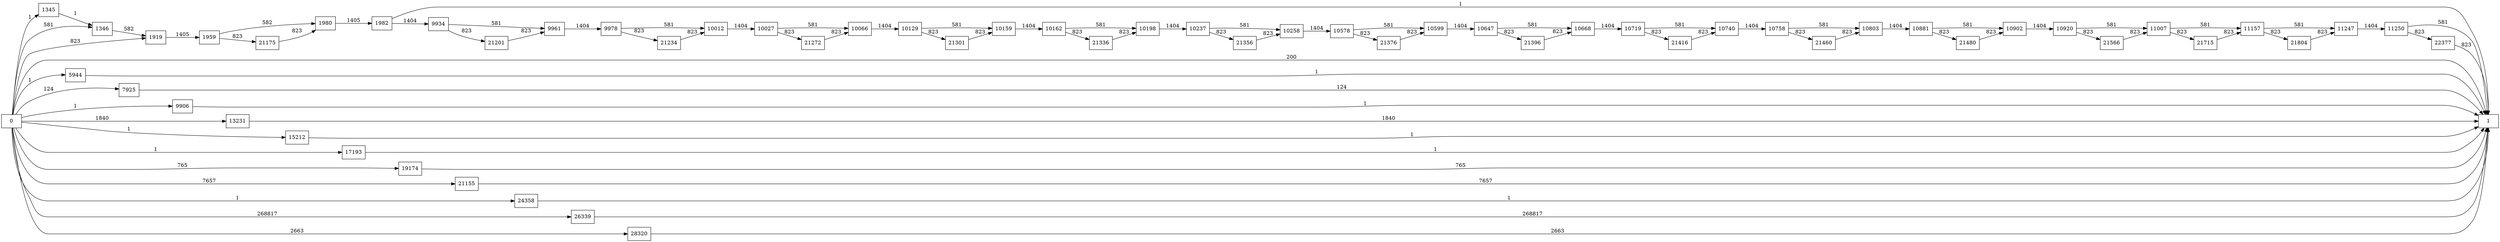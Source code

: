 digraph {
	graph [rankdir=LR]
	node [shape=rectangle]
	1345 -> 1346 [label=1]
	1346 -> 1919 [label=582]
	1919 -> 1959 [label=1405]
	1959 -> 1980 [label=582]
	1959 -> 21175 [label=823]
	1980 -> 1982 [label=1405]
	1982 -> 1 [label=1]
	1982 -> 9934 [label=1404]
	5944 -> 1 [label=1]
	7925 -> 1 [label=124]
	9906 -> 1 [label=1]
	9934 -> 9961 [label=581]
	9934 -> 21201 [label=823]
	9961 -> 9978 [label=1404]
	9978 -> 10012 [label=581]
	9978 -> 21234 [label=823]
	10012 -> 10027 [label=1404]
	10027 -> 10066 [label=581]
	10027 -> 21272 [label=823]
	10066 -> 10129 [label=1404]
	10129 -> 10159 [label=581]
	10129 -> 21301 [label=823]
	10159 -> 10162 [label=1404]
	10162 -> 10198 [label=581]
	10162 -> 21336 [label=823]
	10198 -> 10237 [label=1404]
	10237 -> 10258 [label=581]
	10237 -> 21356 [label=823]
	10258 -> 10578 [label=1404]
	10578 -> 10599 [label=581]
	10578 -> 21376 [label=823]
	10599 -> 10647 [label=1404]
	10647 -> 10668 [label=581]
	10647 -> 21396 [label=823]
	10668 -> 10719 [label=1404]
	10719 -> 10740 [label=581]
	10719 -> 21416 [label=823]
	10740 -> 10758 [label=1404]
	10758 -> 10803 [label=581]
	10758 -> 21460 [label=823]
	10803 -> 10881 [label=1404]
	10881 -> 10902 [label=581]
	10881 -> 21480 [label=823]
	10902 -> 10920 [label=1404]
	10920 -> 11007 [label=581]
	10920 -> 21566 [label=823]
	11007 -> 11157 [label=581]
	11007 -> 21715 [label=823]
	11157 -> 11247 [label=581]
	11157 -> 21804 [label=823]
	11247 -> 11250 [label=1404]
	11250 -> 1 [label=581]
	11250 -> 22377 [label=823]
	13231 -> 1 [label=1840]
	15212 -> 1 [label=1]
	17193 -> 1 [label=1]
	19174 -> 1 [label=765]
	21155 -> 1 [label=7657]
	21175 -> 1980 [label=823]
	21201 -> 9961 [label=823]
	21234 -> 10012 [label=823]
	21272 -> 10066 [label=823]
	21301 -> 10159 [label=823]
	21336 -> 10198 [label=823]
	21356 -> 10258 [label=823]
	21376 -> 10599 [label=823]
	21396 -> 10668 [label=823]
	21416 -> 10740 [label=823]
	21460 -> 10803 [label=823]
	21480 -> 10902 [label=823]
	21566 -> 11007 [label=823]
	21715 -> 11157 [label=823]
	21804 -> 11247 [label=823]
	22377 -> 1 [label=823]
	24358 -> 1 [label=1]
	26339 -> 1 [label=268817]
	28320 -> 1 [label=2663]
	0 -> 1346 [label=581]
	0 -> 1919 [label=823]
	0 -> 1345 [label=1]
	0 -> 1 [label=200]
	0 -> 5944 [label=1]
	0 -> 7925 [label=124]
	0 -> 9906 [label=1]
	0 -> 13231 [label=1840]
	0 -> 15212 [label=1]
	0 -> 17193 [label=1]
	0 -> 19174 [label=765]
	0 -> 21155 [label=7657]
	0 -> 24358 [label=1]
	0 -> 26339 [label=268817]
	0 -> 28320 [label=2663]
}
